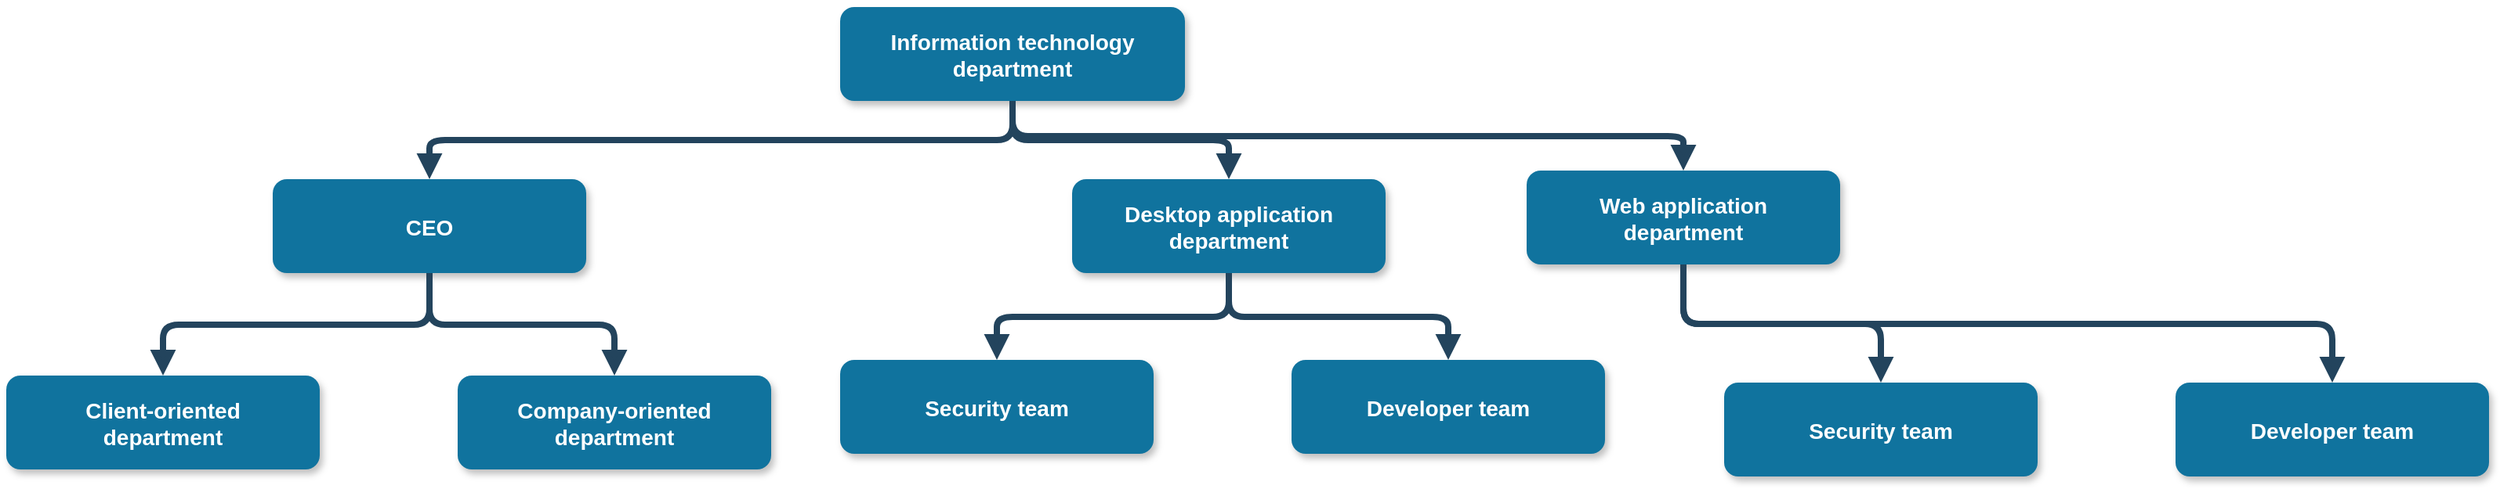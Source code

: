 <mxfile version="17.5.0" type="github">
  <diagram name="Page-1" id="97916047-d0de-89f5-080d-49f4d83e522f">
    <mxGraphModel dx="2070" dy="937" grid="1" gridSize="10" guides="1" tooltips="1" connect="1" arrows="1" fold="1" page="1" pageScale="1.5" pageWidth="1169" pageHeight="827" background="none" math="0" shadow="0">
      <root>
        <mxCell id="0" />
        <mxCell id="1" parent="0" />
        <mxCell id="3" value="Information technology&#xa;department" style="rounded=1;fillColor=#10739E;strokeColor=none;shadow=1;gradientColor=none;fontStyle=1;fontColor=#FFFFFF;fontSize=14;" parent="1" vertex="1">
          <mxGeometry x="662" y="345.5" width="220" height="60" as="geometry" />
        </mxCell>
        <mxCell id="5" value="CEO" style="rounded=1;fillColor=#10739E;strokeColor=none;shadow=1;gradientColor=none;fontStyle=1;fontColor=#FFFFFF;fontSize=14;" parent="1" vertex="1">
          <mxGeometry x="300" y="455.5" width="200" height="60" as="geometry" />
        </mxCell>
        <mxCell id="6" value="Web application&#xa;department" style="rounded=1;fillColor=#10739E;strokeColor=none;shadow=1;gradientColor=none;fontStyle=1;fontColor=#FFFFFF;fontSize=14;" parent="1" vertex="1">
          <mxGeometry x="1100" y="450" width="200" height="60" as="geometry" />
        </mxCell>
        <mxCell id="30" value="" style="edgeStyle=elbowEdgeStyle;elbow=vertical;strokeWidth=4;endArrow=block;endFill=1;fontStyle=1;strokeColor=#23445D;" parent="1" source="3" target="5" edge="1">
          <mxGeometry x="22" y="165.5" width="100" height="100" as="geometry">
            <mxPoint x="22" y="265.5" as="sourcePoint" />
            <mxPoint x="122" y="165.5" as="targetPoint" />
          </mxGeometry>
        </mxCell>
        <mxCell id="32" value="" style="edgeStyle=elbowEdgeStyle;elbow=vertical;strokeWidth=4;endArrow=block;endFill=1;fontStyle=1;strokeColor=#23445D;" parent="1" source="3" target="6" edge="1">
          <mxGeometry x="22" y="165.5" width="100" height="100" as="geometry">
            <mxPoint x="22" y="265.5" as="sourcePoint" />
            <mxPoint x="122" y="165.5" as="targetPoint" />
          </mxGeometry>
        </mxCell>
        <mxCell id="0tyP8g8BaewOWVM5nGID-57" value="Desktop application&#xa;department" style="rounded=1;fillColor=#10739E;strokeColor=none;shadow=1;gradientColor=none;fontStyle=1;fontColor=#FFFFFF;fontSize=14;" vertex="1" parent="1">
          <mxGeometry x="810" y="455.5" width="200" height="60" as="geometry" />
        </mxCell>
        <mxCell id="0tyP8g8BaewOWVM5nGID-58" value="" style="edgeStyle=elbowEdgeStyle;elbow=vertical;strokeWidth=4;endArrow=block;endFill=1;fontStyle=1;strokeColor=#23445D;exitX=0.5;exitY=1;exitDx=0;exitDy=0;" edge="1" parent="1" target="0tyP8g8BaewOWVM5nGID-57" source="3">
          <mxGeometry x="-40" y="320" width="100" height="100" as="geometry">
            <mxPoint x="710" y="560" as="sourcePoint" />
            <mxPoint x="60" y="320" as="targetPoint" />
          </mxGeometry>
        </mxCell>
        <mxCell id="0tyP8g8BaewOWVM5nGID-62" value="Developer team" style="rounded=1;fillColor=#10739E;strokeColor=none;shadow=1;gradientColor=none;fontStyle=1;fontColor=#FFFFFF;fontSize=14;" vertex="1" parent="1">
          <mxGeometry x="950" y="571" width="200" height="60" as="geometry" />
        </mxCell>
        <mxCell id="0tyP8g8BaewOWVM5nGID-63" value="" style="edgeStyle=elbowEdgeStyle;elbow=vertical;strokeWidth=4;endArrow=block;endFill=1;fontStyle=1;strokeColor=#23445D;" edge="1" parent="1" target="0tyP8g8BaewOWVM5nGID-62">
          <mxGeometry x="98" y="435.5" width="100" height="100" as="geometry">
            <mxPoint x="910" y="516" as="sourcePoint" />
            <mxPoint x="198" y="435.5" as="targetPoint" />
          </mxGeometry>
        </mxCell>
        <mxCell id="0tyP8g8BaewOWVM5nGID-64" value="Security team" style="rounded=1;fillColor=#10739E;strokeColor=none;shadow=1;gradientColor=none;fontStyle=1;fontColor=#FFFFFF;fontSize=14;" vertex="1" parent="1">
          <mxGeometry x="662" y="571" width="200" height="60" as="geometry" />
        </mxCell>
        <mxCell id="0tyP8g8BaewOWVM5nGID-65" value="" style="edgeStyle=elbowEdgeStyle;elbow=vertical;strokeWidth=4;endArrow=block;endFill=1;fontStyle=1;strokeColor=#23445D;exitX=0.5;exitY=1;exitDx=0;exitDy=0;" edge="1" parent="1" target="0tyP8g8BaewOWVM5nGID-64" source="0tyP8g8BaewOWVM5nGID-57">
          <mxGeometry x="-192" y="569.5" width="100" height="100" as="geometry">
            <mxPoint x="620" y="650" as="sourcePoint" />
            <mxPoint x="-92" y="569.5" as="targetPoint" />
          </mxGeometry>
        </mxCell>
        <mxCell id="0tyP8g8BaewOWVM5nGID-66" value="Developer team" style="rounded=1;fillColor=#10739E;strokeColor=none;shadow=1;gradientColor=none;fontStyle=1;fontColor=#FFFFFF;fontSize=14;" vertex="1" parent="1">
          <mxGeometry x="1514" y="585.5" width="200" height="60" as="geometry" />
        </mxCell>
        <mxCell id="0tyP8g8BaewOWVM5nGID-67" value="" style="edgeStyle=elbowEdgeStyle;elbow=vertical;strokeWidth=4;endArrow=block;endFill=1;fontStyle=1;strokeColor=#23445D;exitX=0.5;exitY=1;exitDx=0;exitDy=0;" edge="1" parent="1" target="0tyP8g8BaewOWVM5nGID-66" source="6">
          <mxGeometry x="662" y="450" width="100" height="100" as="geometry">
            <mxPoint x="1474" y="530.5" as="sourcePoint" />
            <mxPoint x="762" y="450" as="targetPoint" />
          </mxGeometry>
        </mxCell>
        <mxCell id="0tyP8g8BaewOWVM5nGID-68" value="Security team" style="rounded=1;fillColor=#10739E;strokeColor=none;shadow=1;gradientColor=none;fontStyle=1;fontColor=#FFFFFF;fontSize=14;" vertex="1" parent="1">
          <mxGeometry x="1226" y="585.5" width="200" height="60" as="geometry" />
        </mxCell>
        <mxCell id="0tyP8g8BaewOWVM5nGID-69" value="" style="edgeStyle=elbowEdgeStyle;elbow=vertical;strokeWidth=4;endArrow=block;endFill=1;fontStyle=1;strokeColor=#23445D;exitX=0.5;exitY=1;exitDx=0;exitDy=0;" edge="1" parent="1" target="0tyP8g8BaewOWVM5nGID-68" source="6">
          <mxGeometry x="372" y="584" width="100" height="100" as="geometry">
            <mxPoint x="1474" y="530" as="sourcePoint" />
            <mxPoint x="472" y="584" as="targetPoint" />
          </mxGeometry>
        </mxCell>
        <mxCell id="0tyP8g8BaewOWVM5nGID-70" value="Company-oriented &#xa;department" style="rounded=1;fillColor=#10739E;strokeColor=none;shadow=1;gradientColor=none;fontStyle=1;fontColor=#FFFFFF;fontSize=14;" vertex="1" parent="1">
          <mxGeometry x="418" y="581" width="200" height="60" as="geometry" />
        </mxCell>
        <mxCell id="0tyP8g8BaewOWVM5nGID-71" value="" style="edgeStyle=elbowEdgeStyle;elbow=vertical;strokeWidth=4;endArrow=block;endFill=1;fontStyle=1;strokeColor=#23445D;exitX=0.5;exitY=1;exitDx=0;exitDy=0;" edge="1" parent="1" target="0tyP8g8BaewOWVM5nGID-70" source="5">
          <mxGeometry x="-434" y="445.5" width="100" height="100" as="geometry">
            <mxPoint x="378" y="526" as="sourcePoint" />
            <mxPoint x="-334" y="445.5" as="targetPoint" />
          </mxGeometry>
        </mxCell>
        <mxCell id="0tyP8g8BaewOWVM5nGID-72" value="Client-oriented&#xa;department" style="rounded=1;fillColor=#10739E;strokeColor=none;shadow=1;gradientColor=none;fontStyle=1;fontColor=#FFFFFF;fontSize=14;" vertex="1" parent="1">
          <mxGeometry x="130" y="581" width="200" height="60" as="geometry" />
        </mxCell>
        <mxCell id="0tyP8g8BaewOWVM5nGID-73" value="" style="edgeStyle=elbowEdgeStyle;elbow=vertical;strokeWidth=4;endArrow=block;endFill=1;fontStyle=1;strokeColor=#23445D;exitX=0.5;exitY=1;exitDx=0;exitDy=0;" edge="1" parent="1" target="0tyP8g8BaewOWVM5nGID-72" source="5">
          <mxGeometry x="-724" y="579.5" width="100" height="100" as="geometry">
            <mxPoint x="378" y="525.5" as="sourcePoint" />
            <mxPoint x="-624" y="579.5" as="targetPoint" />
          </mxGeometry>
        </mxCell>
      </root>
    </mxGraphModel>
  </diagram>
</mxfile>
